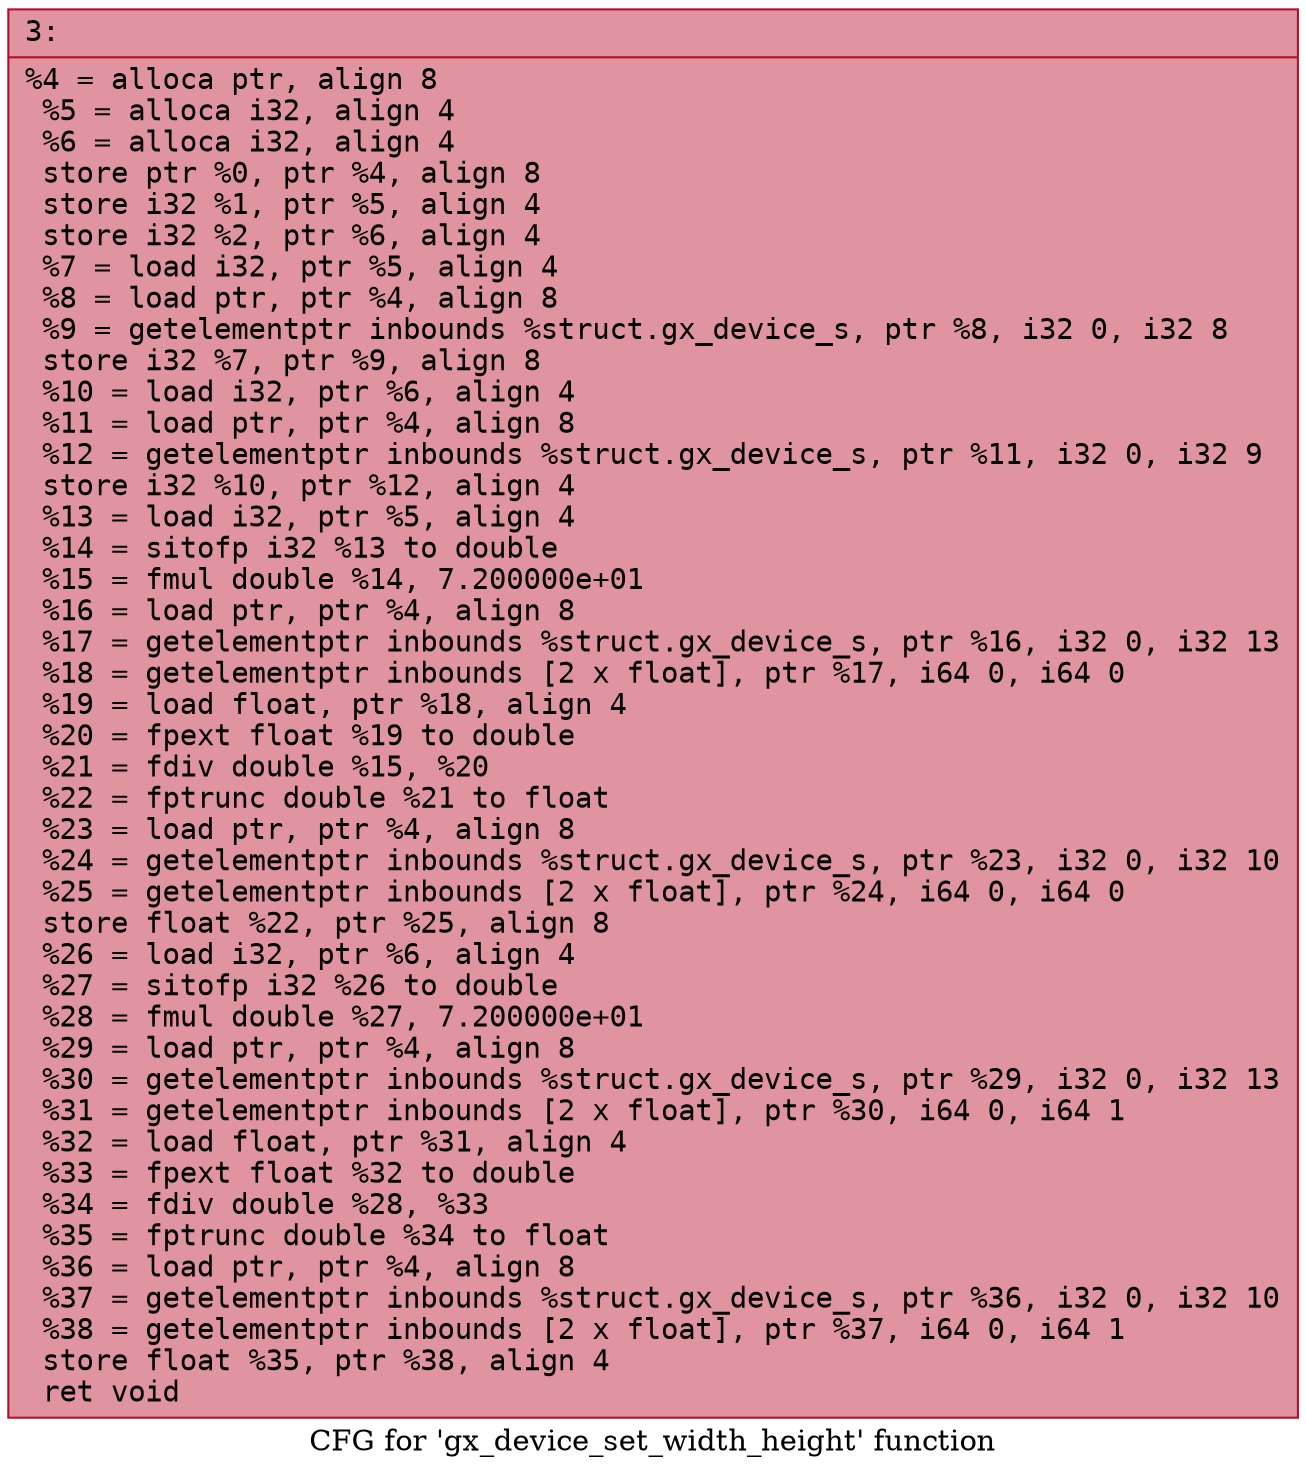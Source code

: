 digraph "CFG for 'gx_device_set_width_height' function" {
	label="CFG for 'gx_device_set_width_height' function";

	Node0x600001eee8f0 [shape=record,color="#b70d28ff", style=filled, fillcolor="#b70d2870" fontname="Courier",label="{3:\l|  %4 = alloca ptr, align 8\l  %5 = alloca i32, align 4\l  %6 = alloca i32, align 4\l  store ptr %0, ptr %4, align 8\l  store i32 %1, ptr %5, align 4\l  store i32 %2, ptr %6, align 4\l  %7 = load i32, ptr %5, align 4\l  %8 = load ptr, ptr %4, align 8\l  %9 = getelementptr inbounds %struct.gx_device_s, ptr %8, i32 0, i32 8\l  store i32 %7, ptr %9, align 8\l  %10 = load i32, ptr %6, align 4\l  %11 = load ptr, ptr %4, align 8\l  %12 = getelementptr inbounds %struct.gx_device_s, ptr %11, i32 0, i32 9\l  store i32 %10, ptr %12, align 4\l  %13 = load i32, ptr %5, align 4\l  %14 = sitofp i32 %13 to double\l  %15 = fmul double %14, 7.200000e+01\l  %16 = load ptr, ptr %4, align 8\l  %17 = getelementptr inbounds %struct.gx_device_s, ptr %16, i32 0, i32 13\l  %18 = getelementptr inbounds [2 x float], ptr %17, i64 0, i64 0\l  %19 = load float, ptr %18, align 4\l  %20 = fpext float %19 to double\l  %21 = fdiv double %15, %20\l  %22 = fptrunc double %21 to float\l  %23 = load ptr, ptr %4, align 8\l  %24 = getelementptr inbounds %struct.gx_device_s, ptr %23, i32 0, i32 10\l  %25 = getelementptr inbounds [2 x float], ptr %24, i64 0, i64 0\l  store float %22, ptr %25, align 8\l  %26 = load i32, ptr %6, align 4\l  %27 = sitofp i32 %26 to double\l  %28 = fmul double %27, 7.200000e+01\l  %29 = load ptr, ptr %4, align 8\l  %30 = getelementptr inbounds %struct.gx_device_s, ptr %29, i32 0, i32 13\l  %31 = getelementptr inbounds [2 x float], ptr %30, i64 0, i64 1\l  %32 = load float, ptr %31, align 4\l  %33 = fpext float %32 to double\l  %34 = fdiv double %28, %33\l  %35 = fptrunc double %34 to float\l  %36 = load ptr, ptr %4, align 8\l  %37 = getelementptr inbounds %struct.gx_device_s, ptr %36, i32 0, i32 10\l  %38 = getelementptr inbounds [2 x float], ptr %37, i64 0, i64 1\l  store float %35, ptr %38, align 4\l  ret void\l}"];
}
